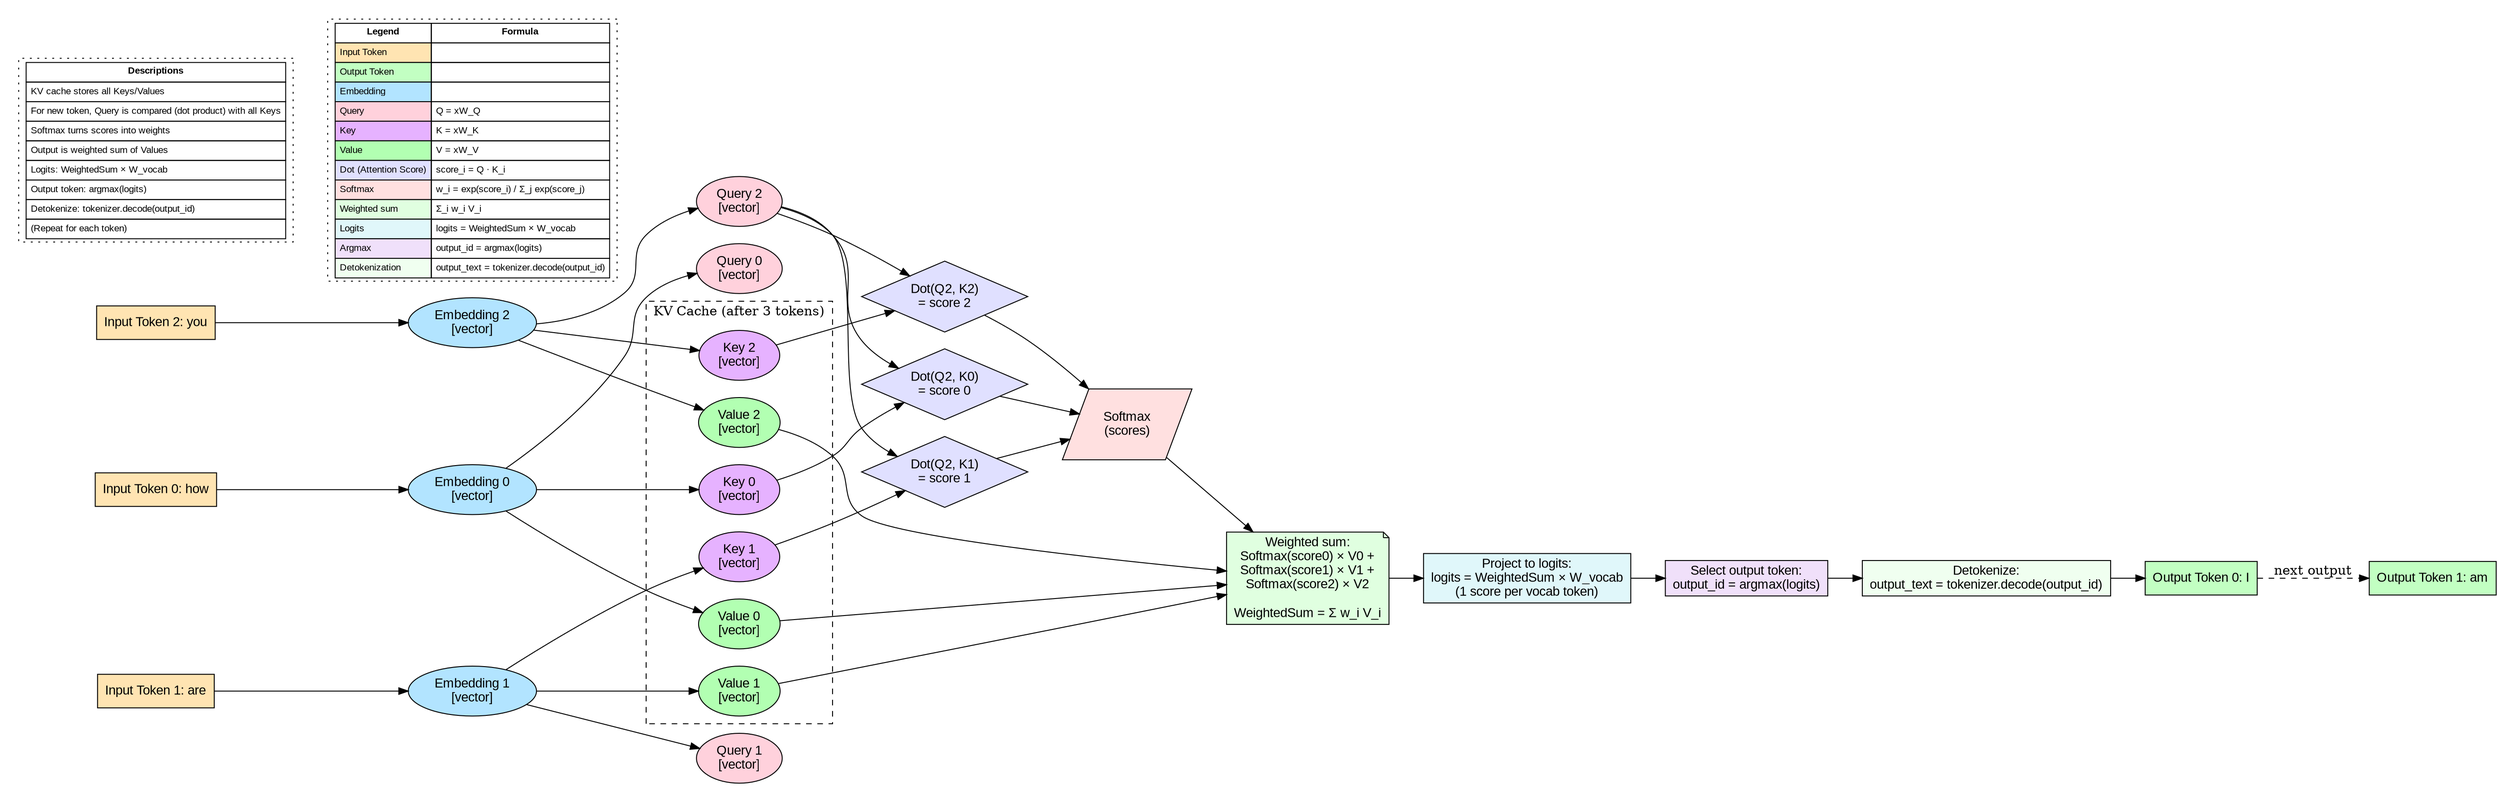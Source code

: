 // Graphviz diagram: KV cache and attention score calculation for 3 tokens
// Save as: kv_attention_example.dot

digraph KVAttention {
  rankdir=LR;
  node [shape=box, fontname="Arial"];

  // Tokens

  // Color definitions

  // Tokens
  // Force vertical order: how (top), are (middle), you (bottom)
  T0 [label="Input Token 0: how", style=filled, fillcolor="#ffe4b2", pos="0,3!"]
  T1 [label="Input Token 1: are", style=filled, fillcolor="#ffe4b2", pos="0,2!"]
  T2 [label="Input Token 2: you", style=filled, fillcolor="#ffe4b2", pos="0,1!"]

  // Embeddings
  E0 [label="Embedding 0\n[vector]", shape=ellipse, style=filled, fillcolor="#b2e4ff"]
  E1 [label="Embedding 1\n[vector]", shape=ellipse, style=filled, fillcolor="#b2e4ff"]
  E2 [label="Embedding 2\n[vector]", shape=ellipse, style=filled, fillcolor="#b2e4ff"]

  // QKV
  Q0 [label="Query 0\n[vector]", shape=ellipse, style=filled, fillcolor="#ffd1dc"]
  K0 [label="Key 0\n[vector]", shape=ellipse, style=filled, fillcolor="#e6b2ff"]
  V0 [label="Value 0\n[vector]", shape=ellipse, style=filled, fillcolor="#b2ffb2"]

  Q1 [label="Query 1\n[vector]", shape=ellipse, style=filled, fillcolor="#ffd1dc"]
  K1 [label="Key 1\n[vector]", shape=ellipse, style=filled, fillcolor="#e6b2ff"]
  V1 [label="Value 1\n[vector]", shape=ellipse, style=filled, fillcolor="#b2ffb2"]

  Q2 [label="Query 2\n[vector]", shape=ellipse, style=filled, fillcolor="#ffd1dc"]
  K2 [label="Key 2\n[vector]", shape=ellipse, style=filled, fillcolor="#e6b2ff"]
  V2 [label="Value 2\n[vector]", shape=ellipse, style=filled, fillcolor="#b2ffb2"]

  // KV Cache
  subgraph cluster_kvcache {
    label="KV Cache (after 3 tokens)";
    style=dashed;
    K0; V0; K1; V1; K2; V2;
  }

  // Attention score calculation for Token 2
  Q2K0 [label="Dot(Q2, K0)\n= score 0", shape=diamond, style=filled, fillcolor="#e0e0ff"]
  Q2K1 [label="Dot(Q2, K1)\n= score 1", shape=diamond, style=filled, fillcolor="#e0e0ff"]
  Q2K2 [label="Dot(Q2, K2)\n= score 2", shape=diamond, style=filled, fillcolor="#e0e0ff"]

  // Softmax
  SM [label="Softmax\n(scores)", shape=parallelogram, style=filled, fillcolor="#ffe0e0"]

  // Weighted sum
    WS [label="Weighted sum:\nSoftmax(score0) × V0 +\nSoftmax(score1) × V1 +\nSoftmax(score2) × V2\n\nWeightedSum = Σ w_i V_i", shape=note, style=filled, fillcolor="#e0ffe0"]

  // Logits and output token
    LOGITS [label="Project to logits:\nlogits = WeightedSum × W_vocab\n(1 score per vocab token)", shape=box, style=filled, fillcolor="#e0f7fa"]
  ARGMAX [label="Select output token:\noutput_id = argmax(logits)", shape=box, style=filled, fillcolor="#f0e0fa"]
  DETOK [label="Detokenize:\noutput_text = tokenizer.decode(output_id)", shape=box, style=filled, fillcolor="#f0fff0"]

  // Output tokens
  OUT0 [label="Output Token 0: I", style=filled, fillcolor="#c2ffc2"]
  OUT1 [label="Output Token 1: am", style=filled, fillcolor="#c2ffc2"]

  // Connections
  // Explicitly order input token connections for top-down: how, are, you
  T0 -> E0 -> Q0
  E0 -> K0
  E0 -> V0
  T1 -> E1 -> Q1
  E1 -> K1
  E1 -> V1
  T2 -> E2 -> Q2
  E2 -> K2
  E2 -> V2

  // Q2 attention calculation
  Q2 -> Q2K0
  K0 -> Q2K0
  Q2 -> Q2K1
  K1 -> Q2K1
  Q2 -> Q2K2
  K2 -> Q2K2

  Q2K0 -> SM
  Q2K1 -> SM
  Q2K2 -> SM

  SM -> WS
  V0 -> WS
  V1 -> WS
  V2 -> WS
  WS -> LOGITS
  LOGITS -> ARGMAX
  ARGMAX -> DETOK
  DETOK -> OUT0
  OUT0 -> OUT1 [style=dashed, label="next output"]

  // Legend and formulas
  // Place Descriptions and Legend side by side using rank=same and invisible edge
  subgraph cluster_legends {
    label="";
    color=white;
    rank=same;
    descriptions [label=<
      <TABLE BORDER="0" CELLBORDER="1" CELLSPACING="0" CELLPADDING="4" ALIGN="LEFT">
        <TR><TD><B>Descriptions</B></TD></TR>
        <TR><TD ALIGN="LEFT">KV cache stores all Keys/Values</TD></TR>
        <TR><TD ALIGN="LEFT">For new token, Query is compared (dot product) with all Keys</TD></TR>
        <TR><TD ALIGN="LEFT">Softmax turns scores into weights</TD></TR>
        <TR><TD ALIGN="LEFT">Output is weighted sum of Values</TD></TR>
          <TR><TD ALIGN="LEFT">Logits: WeightedSum × W_vocab</TD></TR>
        <TR><TD ALIGN="LEFT">Output token: argmax(logits)</TD></TR>
        <TR><TD ALIGN="LEFT">Detokenize: tokenizer.decode(output_id)</TD></TR>
        <TR><TD ALIGN="LEFT">(Repeat for each token)</TD></TR>
      </TABLE>
    >, shape=box, style=dotted, fontsize=10];
    legend [label=<
      <TABLE BORDER="0" CELLBORDER="1" CELLSPACING="0" CELLPADDING="4" ALIGN="LEFT">
        <TR><TD><B>Legend</B></TD></TR>
        <TR><TD ALIGN="LEFT" BGCOLOR="#ffe4b2">Input Token</TD></TR>
        <TR><TD ALIGN="LEFT" BGCOLOR="#c2ffc2">Output Token</TD></TR>
        <TR><TD ALIGN="LEFT" BGCOLOR="#b2e4ff">Embedding</TD></TR>
        <TR><TD ALIGN="LEFT" BGCOLOR="#ffd1dc">Query</TD></TR>
        <TR><TD ALIGN="LEFT" BGCOLOR="#e6b2ff">Key</TD></TR>
        <TR><TD ALIGN="LEFT" BGCOLOR="#b2ffb2">Value</TD></TR>
        <TR><TD ALIGN="LEFT" BGCOLOR="#e0e0ff">Dot (Attention Score)</TD></TR>
        <TR><TD ALIGN="LEFT" BGCOLOR="#ffe0e0">Softmax</TD></TR>
        <TR><TD ALIGN="LEFT" BGCOLOR="#e0f7fa">Logits</TD></TR>
        <TR><TD ALIGN="LEFT" BGCOLOR="#f0e0fa">Argmax</TD></TR>
        <TR><TD ALIGN="LEFT" BGCOLOR="#f0fff0">Detokenization</TD></TR>
      </TABLE>
    >, shape=box, style=dotted, fontsize=10];
      descriptions -> legend [style=invis];
    legend [label=<
      <TABLE BORDER="0" CELLBORDER="1" CELLSPACING="0" CELLPADDING="4" ALIGN="LEFT">
        <TR><TD><B>Legend</B></TD><TD><B>Formula</B></TD></TR>
        <TR><TD ALIGN="LEFT" BGCOLOR="#ffe4b2">Input Token</TD><TD ALIGN="LEFT"></TD></TR>
        <TR><TD ALIGN="LEFT" BGCOLOR="#c2ffc2">Output Token</TD><TD ALIGN="LEFT"></TD></TR>
        <TR><TD ALIGN="LEFT" BGCOLOR="#b2e4ff">Embedding</TD><TD ALIGN="LEFT"></TD></TR>
        <TR><TD ALIGN="LEFT" BGCOLOR="#ffd1dc">Query</TD><TD ALIGN="LEFT">Q = xW_Q</TD></TR>
        <TR><TD ALIGN="LEFT" BGCOLOR="#e6b2ff">Key</TD><TD ALIGN="LEFT">K = xW_K</TD></TR>
        <TR><TD ALIGN="LEFT" BGCOLOR="#b2ffb2">Value</TD><TD ALIGN="LEFT">V = xW_V</TD></TR>
        <TR><TD ALIGN="LEFT" BGCOLOR="#e0e0ff">Dot (Attention Score)</TD><TD ALIGN="LEFT">score_i = Q · K_i</TD></TR>
        <TR><TD ALIGN="LEFT" BGCOLOR="#ffe0e0">Softmax</TD><TD ALIGN="LEFT">w_i = exp(score_i) / Σ_j exp(score_j)</TD></TR>
        <TR><TD ALIGN="LEFT" BGCOLOR="#e0ffe0">Weighted sum</TD><TD ALIGN="LEFT">Σ_i w_i V_i</TD></TR>
        <TR><TD ALIGN="LEFT" BGCOLOR="#e0f7fa">Logits</TD><TD ALIGN="LEFT">logits = WeightedSum × W_vocab</TD></TR>
        <TR><TD ALIGN="LEFT" BGCOLOR="#f0e0fa">Argmax</TD><TD ALIGN="LEFT">output_id = argmax(logits)</TD></TR>
        <TR><TD ALIGN="LEFT" BGCOLOR="#f0fff0">Detokenization</TD><TD ALIGN="LEFT">output_text = tokenizer.decode(output_id)</TD></TR>
      </TABLE>
    >, shape=box, style=dotted, fontsize=10];
  }
}
